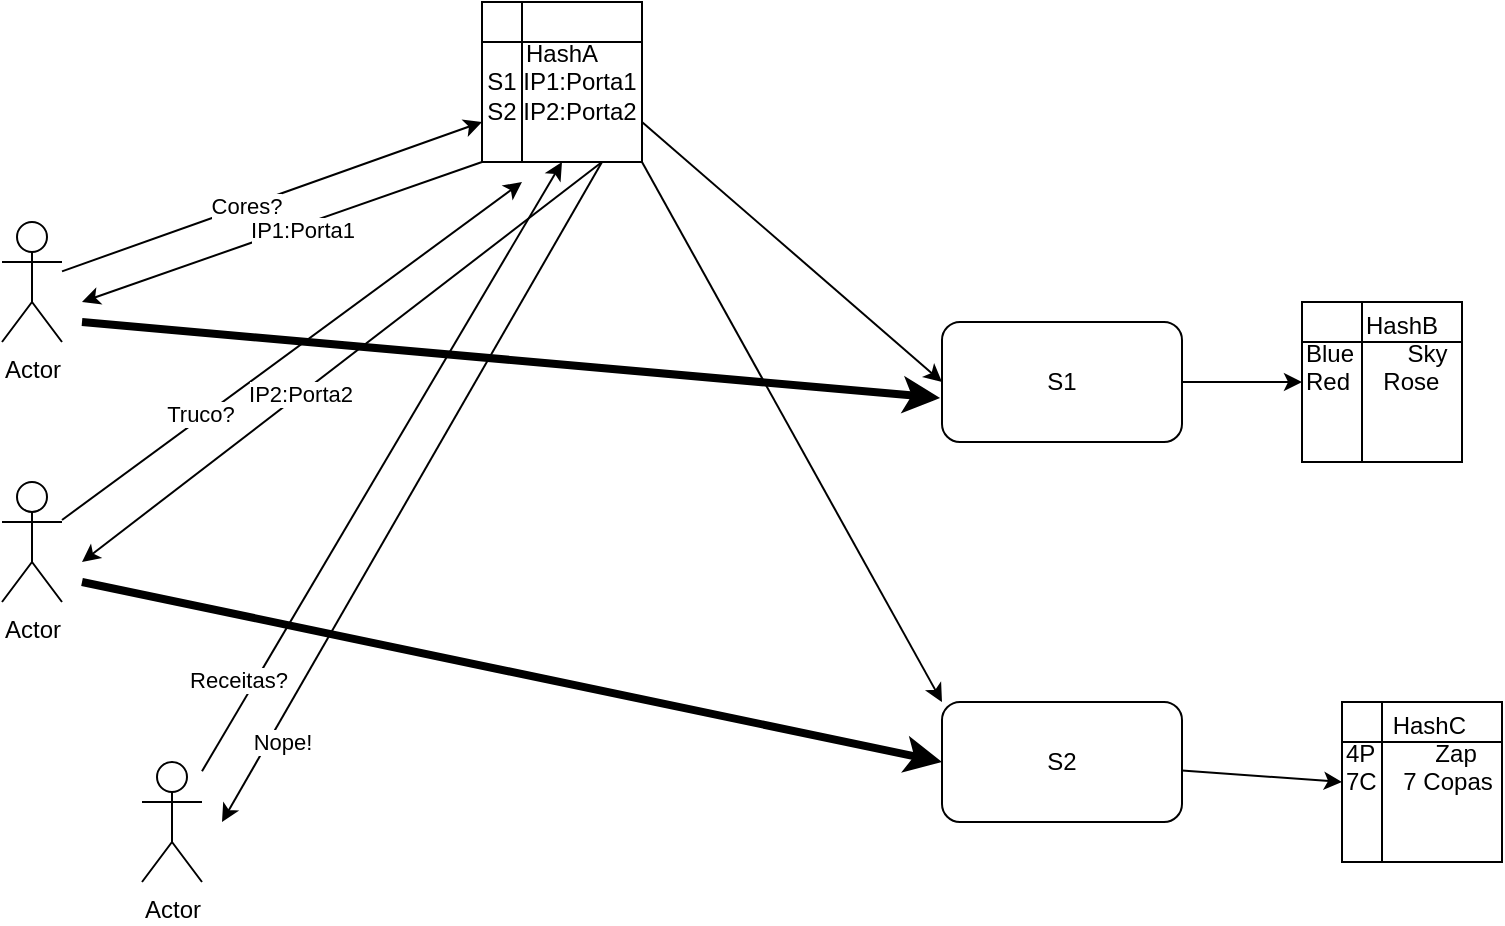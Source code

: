 <mxfile version="15.4.0" type="device"><diagram id="kAwBwT4eP20HnVX02CAO" name="Page-1"><mxGraphModel dx="1843" dy="1345" grid="1" gridSize="10" guides="1" tooltips="1" connect="1" arrows="1" fold="1" page="1" pageScale="1" pageWidth="850" pageHeight="1100" math="0" shadow="0"><root><mxCell id="0"/><mxCell id="1" parent="0"/><mxCell id="L6kJ1dveedfdWsMVJFW4-26" style="edgeStyle=none;rounded=0;orthogonalLoop=1;jettySize=auto;html=1;entryX=0.5;entryY=1;entryDx=0;entryDy=0;strokeWidth=1;" edge="1" parent="1" source="L6kJ1dveedfdWsMVJFW4-1" target="L6kJ1dveedfdWsMVJFW4-5"><mxGeometry relative="1" as="geometry"/></mxCell><mxCell id="L6kJ1dveedfdWsMVJFW4-27" value="Receitas?" style="edgeLabel;html=1;align=center;verticalAlign=middle;resizable=0;points=[];" vertex="1" connectable="0" parent="L6kJ1dveedfdWsMVJFW4-26"><mxGeometry x="-0.817" y="-1" relative="1" as="geometry"><mxPoint y="-18" as="offset"/></mxGeometry></mxCell><mxCell id="L6kJ1dveedfdWsMVJFW4-1" value="Actor" style="shape=umlActor;verticalLabelPosition=bottom;verticalAlign=top;html=1;outlineConnect=0;" vertex="1" parent="1"><mxGeometry x="140" y="410" width="30" height="60" as="geometry"/></mxCell><mxCell id="L6kJ1dveedfdWsMVJFW4-18" style="edgeStyle=none;rounded=0;orthogonalLoop=1;jettySize=auto;html=1;" edge="1" parent="1" source="L6kJ1dveedfdWsMVJFW4-2"><mxGeometry relative="1" as="geometry"><mxPoint x="330" y="120" as="targetPoint"/></mxGeometry></mxCell><mxCell id="L6kJ1dveedfdWsMVJFW4-22" value="Truco?" style="edgeLabel;html=1;align=center;verticalAlign=middle;resizable=0;points=[];" vertex="1" connectable="0" parent="L6kJ1dveedfdWsMVJFW4-18"><mxGeometry x="-0.386" y="3" relative="1" as="geometry"><mxPoint y="1" as="offset"/></mxGeometry></mxCell><mxCell id="L6kJ1dveedfdWsMVJFW4-25" style="edgeStyle=none;rounded=0;orthogonalLoop=1;jettySize=auto;html=1;entryX=0;entryY=0.5;entryDx=0;entryDy=0;strokeWidth=4;" edge="1" parent="1" target="L6kJ1dveedfdWsMVJFW4-10"><mxGeometry relative="1" as="geometry"><mxPoint x="110" y="320" as="sourcePoint"/></mxGeometry></mxCell><mxCell id="L6kJ1dveedfdWsMVJFW4-2" value="Actor" style="shape=umlActor;verticalLabelPosition=bottom;verticalAlign=top;html=1;outlineConnect=0;" vertex="1" parent="1"><mxGeometry x="70" y="270" width="30" height="60" as="geometry"/></mxCell><mxCell id="L6kJ1dveedfdWsMVJFW4-6" style="rounded=0;orthogonalLoop=1;jettySize=auto;html=1;entryX=0;entryY=0.75;entryDx=0;entryDy=0;" edge="1" parent="1" source="L6kJ1dveedfdWsMVJFW4-3" target="L6kJ1dveedfdWsMVJFW4-5"><mxGeometry relative="1" as="geometry"/></mxCell><mxCell id="L6kJ1dveedfdWsMVJFW4-20" value="Cores?" style="edgeLabel;html=1;align=center;verticalAlign=middle;resizable=0;points=[];" vertex="1" connectable="0" parent="L6kJ1dveedfdWsMVJFW4-6"><mxGeometry x="-0.124" relative="1" as="geometry"><mxPoint as="offset"/></mxGeometry></mxCell><mxCell id="L6kJ1dveedfdWsMVJFW4-24" style="edgeStyle=none;rounded=0;orthogonalLoop=1;jettySize=auto;html=1;entryX=-0.008;entryY=0.633;entryDx=0;entryDy=0;entryPerimeter=0;strokeWidth=4;" edge="1" parent="1" target="L6kJ1dveedfdWsMVJFW4-9"><mxGeometry relative="1" as="geometry"><mxPoint x="110" y="190" as="sourcePoint"/></mxGeometry></mxCell><mxCell id="L6kJ1dveedfdWsMVJFW4-3" value="Actor" style="shape=umlActor;verticalLabelPosition=bottom;verticalAlign=top;html=1;outlineConnect=0;" vertex="1" parent="1"><mxGeometry x="70" y="140" width="30" height="60" as="geometry"/></mxCell><mxCell id="L6kJ1dveedfdWsMVJFW4-8" style="edgeStyle=none;rounded=0;orthogonalLoop=1;jettySize=auto;html=1;exitX=0;exitY=1;exitDx=0;exitDy=0;" edge="1" parent="1" source="L6kJ1dveedfdWsMVJFW4-5"><mxGeometry relative="1" as="geometry"><mxPoint x="110" y="180" as="targetPoint"/></mxGeometry></mxCell><mxCell id="L6kJ1dveedfdWsMVJFW4-21" value="IP1:Porta1" style="edgeLabel;html=1;align=center;verticalAlign=middle;resizable=0;points=[];" vertex="1" connectable="0" parent="L6kJ1dveedfdWsMVJFW4-8"><mxGeometry x="-0.092" y="2" relative="1" as="geometry"><mxPoint as="offset"/></mxGeometry></mxCell><mxCell id="L6kJ1dveedfdWsMVJFW4-11" style="edgeStyle=none;rounded=0;orthogonalLoop=1;jettySize=auto;html=1;exitX=1;exitY=0.75;exitDx=0;exitDy=0;entryX=0;entryY=0.5;entryDx=0;entryDy=0;" edge="1" parent="1" source="L6kJ1dveedfdWsMVJFW4-5" target="L6kJ1dveedfdWsMVJFW4-9"><mxGeometry relative="1" as="geometry"/></mxCell><mxCell id="L6kJ1dveedfdWsMVJFW4-12" style="edgeStyle=none;rounded=0;orthogonalLoop=1;jettySize=auto;html=1;exitX=1;exitY=1;exitDx=0;exitDy=0;entryX=0;entryY=0;entryDx=0;entryDy=0;" edge="1" parent="1" source="L6kJ1dveedfdWsMVJFW4-5" target="L6kJ1dveedfdWsMVJFW4-10"><mxGeometry relative="1" as="geometry"/></mxCell><mxCell id="L6kJ1dveedfdWsMVJFW4-19" style="edgeStyle=none;rounded=0;orthogonalLoop=1;jettySize=auto;html=1;exitX=0.75;exitY=1;exitDx=0;exitDy=0;" edge="1" parent="1" source="L6kJ1dveedfdWsMVJFW4-5"><mxGeometry relative="1" as="geometry"><mxPoint x="110" y="310" as="targetPoint"/></mxGeometry></mxCell><mxCell id="L6kJ1dveedfdWsMVJFW4-23" value="IP2:Porta2" style="edgeLabel;html=1;align=center;verticalAlign=middle;resizable=0;points=[];" vertex="1" connectable="0" parent="L6kJ1dveedfdWsMVJFW4-19"><mxGeometry x="0.161" relative="1" as="geometry"><mxPoint as="offset"/></mxGeometry></mxCell><mxCell id="L6kJ1dveedfdWsMVJFW4-28" style="edgeStyle=none;rounded=0;orthogonalLoop=1;jettySize=auto;html=1;exitX=0.75;exitY=1;exitDx=0;exitDy=0;strokeWidth=1;" edge="1" parent="1" source="L6kJ1dveedfdWsMVJFW4-5"><mxGeometry relative="1" as="geometry"><mxPoint x="180" y="440" as="targetPoint"/></mxGeometry></mxCell><mxCell id="L6kJ1dveedfdWsMVJFW4-29" value="Nope!" style="edgeLabel;html=1;align=center;verticalAlign=middle;resizable=0;points=[];" vertex="1" connectable="0" parent="L6kJ1dveedfdWsMVJFW4-28"><mxGeometry x="0.811" y="2" relative="1" as="geometry"><mxPoint x="10" y="-10" as="offset"/></mxGeometry></mxCell><mxCell id="L6kJ1dveedfdWsMVJFW4-5" value="HashA&lt;br&gt;S1 IP1:Porta1&lt;br&gt;S2 IP2:Porta2&lt;br&gt;" style="shape=internalStorage;whiteSpace=wrap;html=1;backgroundOutline=1;" vertex="1" parent="1"><mxGeometry x="310" y="30" width="80" height="80" as="geometry"/></mxCell><mxCell id="L6kJ1dveedfdWsMVJFW4-15" style="edgeStyle=none;rounded=0;orthogonalLoop=1;jettySize=auto;html=1;entryX=0;entryY=0.5;entryDx=0;entryDy=0;" edge="1" parent="1" source="L6kJ1dveedfdWsMVJFW4-9" target="L6kJ1dveedfdWsMVJFW4-13"><mxGeometry relative="1" as="geometry"/></mxCell><mxCell id="L6kJ1dveedfdWsMVJFW4-9" value="S1" style="rounded=1;whiteSpace=wrap;html=1;" vertex="1" parent="1"><mxGeometry x="540" y="190" width="120" height="60" as="geometry"/></mxCell><mxCell id="L6kJ1dveedfdWsMVJFW4-16" style="edgeStyle=none;rounded=0;orthogonalLoop=1;jettySize=auto;html=1;entryX=0;entryY=0.5;entryDx=0;entryDy=0;" edge="1" parent="1" source="L6kJ1dveedfdWsMVJFW4-10" target="L6kJ1dveedfdWsMVJFW4-14"><mxGeometry relative="1" as="geometry"/></mxCell><mxCell id="L6kJ1dveedfdWsMVJFW4-10" value="S2" style="rounded=1;whiteSpace=wrap;html=1;" vertex="1" parent="1"><mxGeometry x="540" y="380" width="120" height="60" as="geometry"/></mxCell><mxCell id="L6kJ1dveedfdWsMVJFW4-13" value="&lt;div&gt;&lt;span&gt;&amp;nbsp; &amp;nbsp; &amp;nbsp; &amp;nbsp; &amp;nbsp;HashB&lt;/span&gt;&lt;/div&gt;&lt;div&gt;&lt;span&gt;Blue&amp;nbsp; &amp;nbsp; &amp;nbsp; &amp;nbsp; Sky&lt;/span&gt;&lt;/div&gt;&lt;div&gt;&lt;span&gt;Red&amp;nbsp; &amp;nbsp; &amp;nbsp;Rose&lt;br&gt;&lt;br&gt;&lt;br&gt;&lt;/span&gt;&lt;/div&gt;" style="shape=internalStorage;whiteSpace=wrap;html=1;backgroundOutline=1;dx=30;dy=20;align=left;" vertex="1" parent="1"><mxGeometry x="720" y="180" width="80" height="80" as="geometry"/></mxCell><mxCell id="L6kJ1dveedfdWsMVJFW4-14" value="&amp;nbsp; &amp;nbsp; &amp;nbsp; &amp;nbsp;HashC&lt;br&gt;4P&amp;nbsp; &amp;nbsp; &amp;nbsp; &amp;nbsp; &amp;nbsp;Zap&lt;br&gt;&lt;div&gt;&lt;span&gt;7C&amp;nbsp; &amp;nbsp; 7 Copas&lt;/span&gt;&lt;/div&gt;&lt;br&gt;&amp;nbsp;" style="shape=internalStorage;whiteSpace=wrap;html=1;backgroundOutline=1;align=left;" vertex="1" parent="1"><mxGeometry x="740" y="380" width="80" height="80" as="geometry"/></mxCell></root></mxGraphModel></diagram></mxfile>